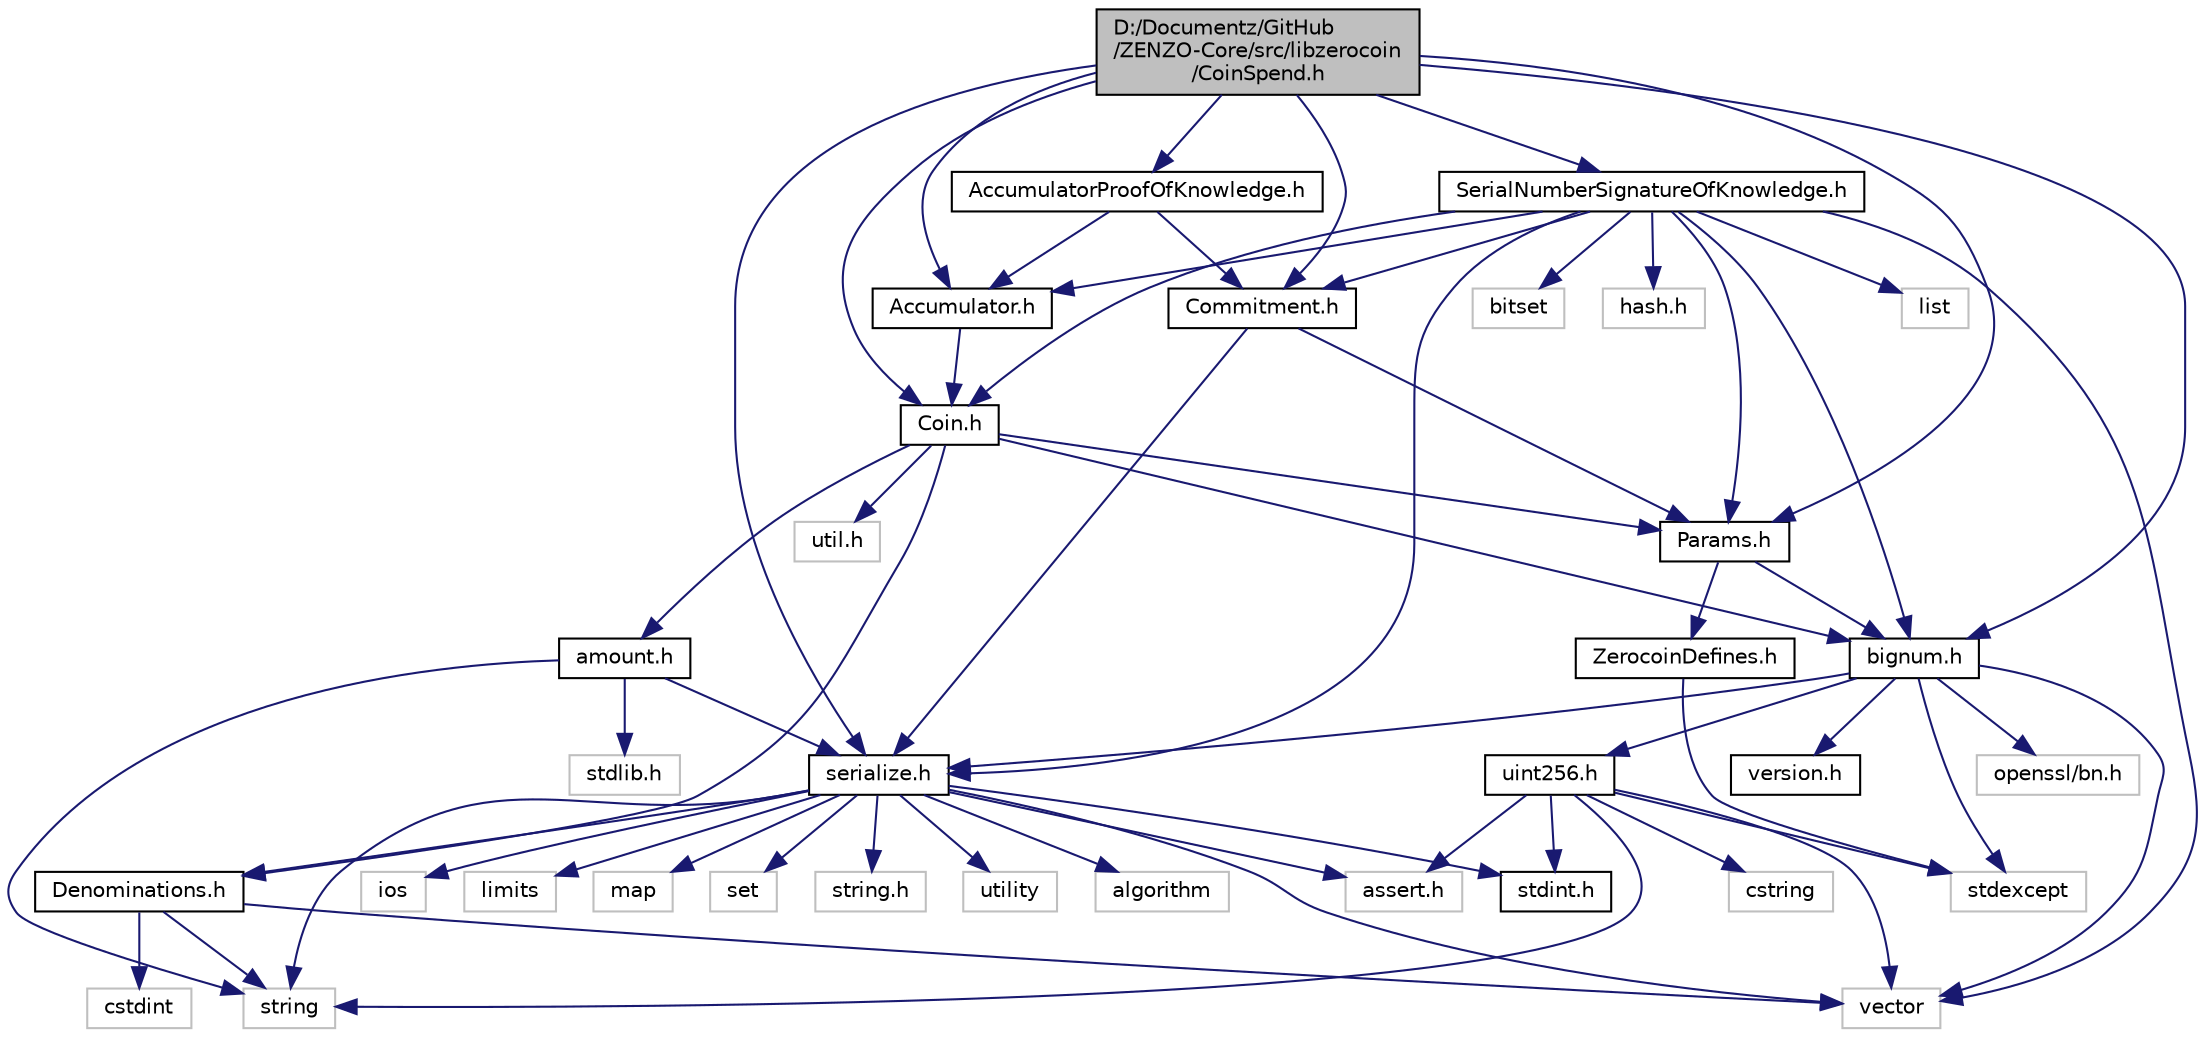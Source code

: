 digraph "D:/Documentz/GitHub/ZENZO-Core/src/libzerocoin/CoinSpend.h"
{
 // LATEX_PDF_SIZE
  edge [fontname="Helvetica",fontsize="10",labelfontname="Helvetica",labelfontsize="10"];
  node [fontname="Helvetica",fontsize="10",shape=record];
  Node0 [label="D:/Documentz/GitHub\l/ZENZO-Core/src/libzerocoin\l/CoinSpend.h",height=0.2,width=0.4,color="black", fillcolor="grey75", style="filled", fontcolor="black",tooltip="CoinSpend class for the Zerocoin library."];
  Node0 -> Node1 [color="midnightblue",fontsize="10",style="solid"];
  Node1 [label="Accumulator.h",height=0.2,width=0.4,color="black", fillcolor="white", style="filled",URL="$_accumulator_8h.html",tooltip="Accumulator and AccumulatorWitness classes for the Zerocoin library."];
  Node1 -> Node2 [color="midnightblue",fontsize="10",style="solid"];
  Node2 [label="Coin.h",height=0.2,width=0.4,color="black", fillcolor="white", style="filled",URL="$_coin_8h.html",tooltip="PublicCoin and PrivateCoin classes for the Zerocoin library."];
  Node2 -> Node3 [color="midnightblue",fontsize="10",style="solid"];
  Node3 [label="Denominations.h",height=0.2,width=0.4,color="black", fillcolor="white", style="filled",URL="$_denominations_8h.html",tooltip="Denomination info for the Zerocoin library."];
  Node3 -> Node4 [color="midnightblue",fontsize="10",style="solid"];
  Node4 [label="cstdint",height=0.2,width=0.4,color="grey75", fillcolor="white", style="filled",tooltip=" "];
  Node3 -> Node5 [color="midnightblue",fontsize="10",style="solid"];
  Node5 [label="string",height=0.2,width=0.4,color="grey75", fillcolor="white", style="filled",tooltip=" "];
  Node3 -> Node6 [color="midnightblue",fontsize="10",style="solid"];
  Node6 [label="vector",height=0.2,width=0.4,color="grey75", fillcolor="white", style="filled",tooltip=" "];
  Node2 -> Node7 [color="midnightblue",fontsize="10",style="solid"];
  Node7 [label="Params.h",height=0.2,width=0.4,color="black", fillcolor="white", style="filled",URL="$_params_8h.html",tooltip="Parameter classes for Zerocoin."];
  Node7 -> Node8 [color="midnightblue",fontsize="10",style="solid"];
  Node8 [label="bignum.h",height=0.2,width=0.4,color="black", fillcolor="white", style="filled",URL="$libzerocoin_2bignum_8h_source.html",tooltip=" "];
  Node8 -> Node9 [color="midnightblue",fontsize="10",style="solid"];
  Node9 [label="stdexcept",height=0.2,width=0.4,color="grey75", fillcolor="white", style="filled",tooltip=" "];
  Node8 -> Node6 [color="midnightblue",fontsize="10",style="solid"];
  Node8 -> Node10 [color="midnightblue",fontsize="10",style="solid"];
  Node10 [label="openssl/bn.h",height=0.2,width=0.4,color="grey75", fillcolor="white", style="filled",tooltip=" "];
  Node8 -> Node11 [color="midnightblue",fontsize="10",style="solid"];
  Node11 [label="serialize.h",height=0.2,width=0.4,color="black", fillcolor="white", style="filled",URL="$serialize_8h_source.html",tooltip=" "];
  Node11 -> Node12 [color="midnightblue",fontsize="10",style="solid"];
  Node12 [label="algorithm",height=0.2,width=0.4,color="grey75", fillcolor="white", style="filled",tooltip=" "];
  Node11 -> Node13 [color="midnightblue",fontsize="10",style="solid"];
  Node13 [label="assert.h",height=0.2,width=0.4,color="grey75", fillcolor="white", style="filled",tooltip=" "];
  Node11 -> Node14 [color="midnightblue",fontsize="10",style="solid"];
  Node14 [label="ios",height=0.2,width=0.4,color="grey75", fillcolor="white", style="filled",tooltip=" "];
  Node11 -> Node15 [color="midnightblue",fontsize="10",style="solid"];
  Node15 [label="limits",height=0.2,width=0.4,color="grey75", fillcolor="white", style="filled",tooltip=" "];
  Node11 -> Node16 [color="midnightblue",fontsize="10",style="solid"];
  Node16 [label="map",height=0.2,width=0.4,color="grey75", fillcolor="white", style="filled",tooltip=" "];
  Node11 -> Node17 [color="midnightblue",fontsize="10",style="solid"];
  Node17 [label="set",height=0.2,width=0.4,color="grey75", fillcolor="white", style="filled",tooltip=" "];
  Node11 -> Node18 [color="midnightblue",fontsize="10",style="solid"];
  Node18 [label="stdint.h",height=0.2,width=0.4,color="black", fillcolor="white", style="filled",URL="$stdint_8h_source.html",tooltip=" "];
  Node11 -> Node19 [color="midnightblue",fontsize="10",style="solid"];
  Node19 [label="string.h",height=0.2,width=0.4,color="grey75", fillcolor="white", style="filled",tooltip=" "];
  Node11 -> Node5 [color="midnightblue",fontsize="10",style="solid"];
  Node11 -> Node20 [color="midnightblue",fontsize="10",style="solid"];
  Node20 [label="utility",height=0.2,width=0.4,color="grey75", fillcolor="white", style="filled",tooltip=" "];
  Node11 -> Node6 [color="midnightblue",fontsize="10",style="solid"];
  Node11 -> Node3 [color="midnightblue",fontsize="10",style="solid"];
  Node8 -> Node21 [color="midnightblue",fontsize="10",style="solid"];
  Node21 [label="uint256.h",height=0.2,width=0.4,color="black", fillcolor="white", style="filled",URL="$uint256_8h_source.html",tooltip=" "];
  Node21 -> Node13 [color="midnightblue",fontsize="10",style="solid"];
  Node21 -> Node22 [color="midnightblue",fontsize="10",style="solid"];
  Node22 [label="cstring",height=0.2,width=0.4,color="grey75", fillcolor="white", style="filled",tooltip=" "];
  Node21 -> Node9 [color="midnightblue",fontsize="10",style="solid"];
  Node21 -> Node18 [color="midnightblue",fontsize="10",style="solid"];
  Node21 -> Node5 [color="midnightblue",fontsize="10",style="solid"];
  Node21 -> Node6 [color="midnightblue",fontsize="10",style="solid"];
  Node8 -> Node23 [color="midnightblue",fontsize="10",style="solid"];
  Node23 [label="version.h",height=0.2,width=0.4,color="black", fillcolor="white", style="filled",URL="$version_8h_source.html",tooltip=" "];
  Node7 -> Node24 [color="midnightblue",fontsize="10",style="solid"];
  Node24 [label="ZerocoinDefines.h",height=0.2,width=0.4,color="black", fillcolor="white", style="filled",URL="$_zerocoin_defines_8h_source.html",tooltip=" "];
  Node24 -> Node9 [color="midnightblue",fontsize="10",style="solid"];
  Node2 -> Node25 [color="midnightblue",fontsize="10",style="solid"];
  Node25 [label="amount.h",height=0.2,width=0.4,color="black", fillcolor="white", style="filled",URL="$amount_8h_source.html",tooltip=" "];
  Node25 -> Node11 [color="midnightblue",fontsize="10",style="solid"];
  Node25 -> Node26 [color="midnightblue",fontsize="10",style="solid"];
  Node26 [label="stdlib.h",height=0.2,width=0.4,color="grey75", fillcolor="white", style="filled",tooltip=" "];
  Node25 -> Node5 [color="midnightblue",fontsize="10",style="solid"];
  Node2 -> Node8 [color="midnightblue",fontsize="10",style="solid"];
  Node2 -> Node27 [color="midnightblue",fontsize="10",style="solid"];
  Node27 [label="util.h",height=0.2,width=0.4,color="grey75", fillcolor="white", style="filled",tooltip=" "];
  Node0 -> Node28 [color="midnightblue",fontsize="10",style="solid"];
  Node28 [label="AccumulatorProofOfKnowledge.h",height=0.2,width=0.4,color="black", fillcolor="white", style="filled",URL="$_accumulator_proof_of_knowledge_8h.html",tooltip="AccumulatorProofOfKnowledge class for the Zerocoin library."];
  Node28 -> Node1 [color="midnightblue",fontsize="10",style="solid"];
  Node28 -> Node29 [color="midnightblue",fontsize="10",style="solid"];
  Node29 [label="Commitment.h",height=0.2,width=0.4,color="black", fillcolor="white", style="filled",URL="$_commitment_8h.html",tooltip="Commitment and CommitmentProof classes for the Zerocoin library."];
  Node29 -> Node7 [color="midnightblue",fontsize="10",style="solid"];
  Node29 -> Node11 [color="midnightblue",fontsize="10",style="solid"];
  Node0 -> Node2 [color="midnightblue",fontsize="10",style="solid"];
  Node0 -> Node29 [color="midnightblue",fontsize="10",style="solid"];
  Node0 -> Node7 [color="midnightblue",fontsize="10",style="solid"];
  Node0 -> Node30 [color="midnightblue",fontsize="10",style="solid"];
  Node30 [label="SerialNumberSignatureOfKnowledge.h",height=0.2,width=0.4,color="black", fillcolor="white", style="filled",URL="$_serial_number_signature_of_knowledge_8h.html",tooltip="SerialNumberSignatureOfKnowledge class for the Zerocoin library."];
  Node30 -> Node31 [color="midnightblue",fontsize="10",style="solid"];
  Node31 [label="list",height=0.2,width=0.4,color="grey75", fillcolor="white", style="filled",tooltip=" "];
  Node30 -> Node6 [color="midnightblue",fontsize="10",style="solid"];
  Node30 -> Node32 [color="midnightblue",fontsize="10",style="solid"];
  Node32 [label="bitset",height=0.2,width=0.4,color="grey75", fillcolor="white", style="filled",tooltip=" "];
  Node30 -> Node7 [color="midnightblue",fontsize="10",style="solid"];
  Node30 -> Node2 [color="midnightblue",fontsize="10",style="solid"];
  Node30 -> Node29 [color="midnightblue",fontsize="10",style="solid"];
  Node30 -> Node8 [color="midnightblue",fontsize="10",style="solid"];
  Node30 -> Node11 [color="midnightblue",fontsize="10",style="solid"];
  Node30 -> Node1 [color="midnightblue",fontsize="10",style="solid"];
  Node30 -> Node33 [color="midnightblue",fontsize="10",style="solid"];
  Node33 [label="hash.h",height=0.2,width=0.4,color="grey75", fillcolor="white", style="filled",tooltip=" "];
  Node0 -> Node8 [color="midnightblue",fontsize="10",style="solid"];
  Node0 -> Node11 [color="midnightblue",fontsize="10",style="solid"];
}
